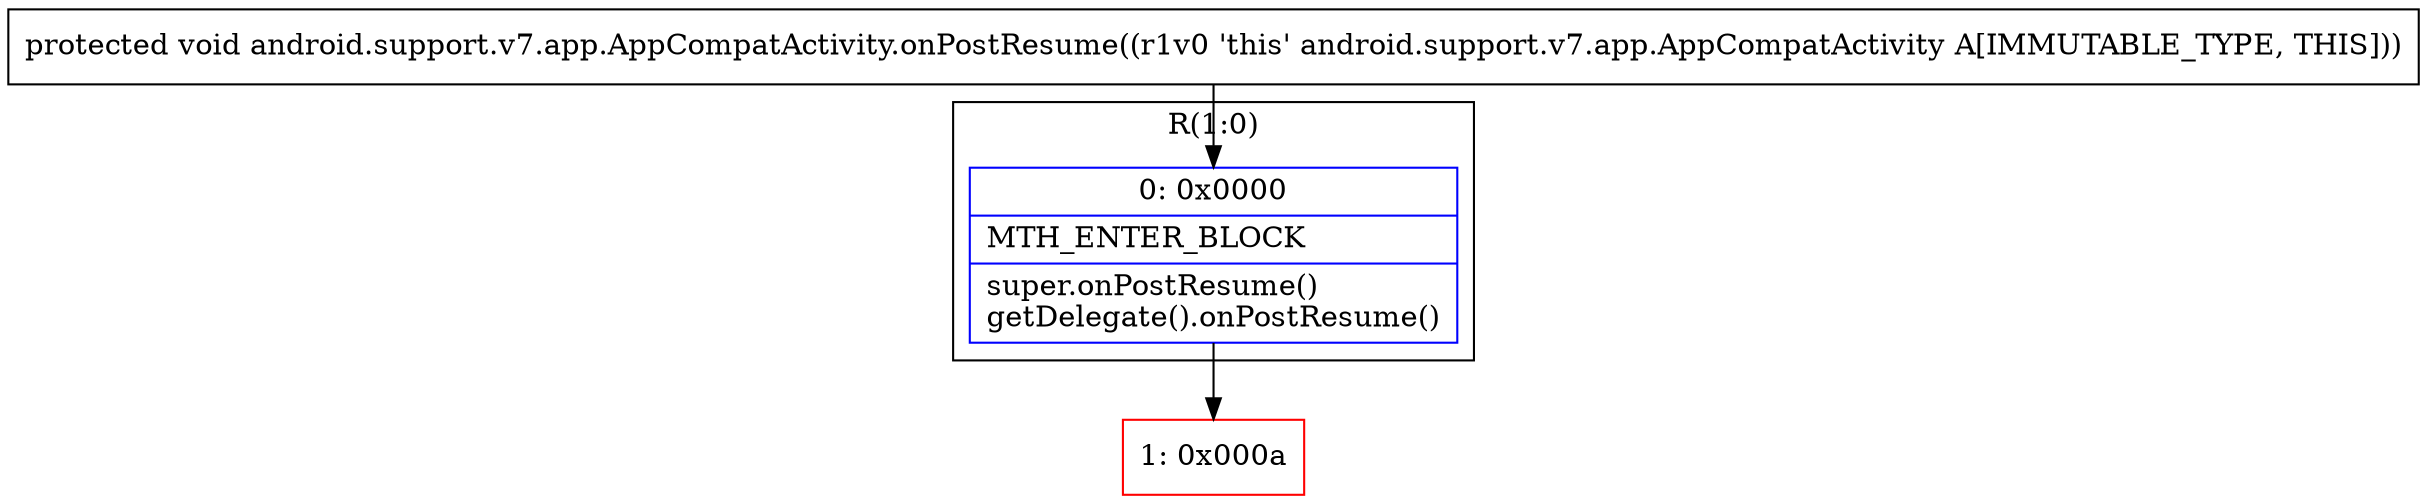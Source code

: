 digraph "CFG forandroid.support.v7.app.AppCompatActivity.onPostResume()V" {
subgraph cluster_Region_1378943871 {
label = "R(1:0)";
node [shape=record,color=blue];
Node_0 [shape=record,label="{0\:\ 0x0000|MTH_ENTER_BLOCK\l|super.onPostResume()\lgetDelegate().onPostResume()\l}"];
}
Node_1 [shape=record,color=red,label="{1\:\ 0x000a}"];
MethodNode[shape=record,label="{protected void android.support.v7.app.AppCompatActivity.onPostResume((r1v0 'this' android.support.v7.app.AppCompatActivity A[IMMUTABLE_TYPE, THIS])) }"];
MethodNode -> Node_0;
Node_0 -> Node_1;
}

